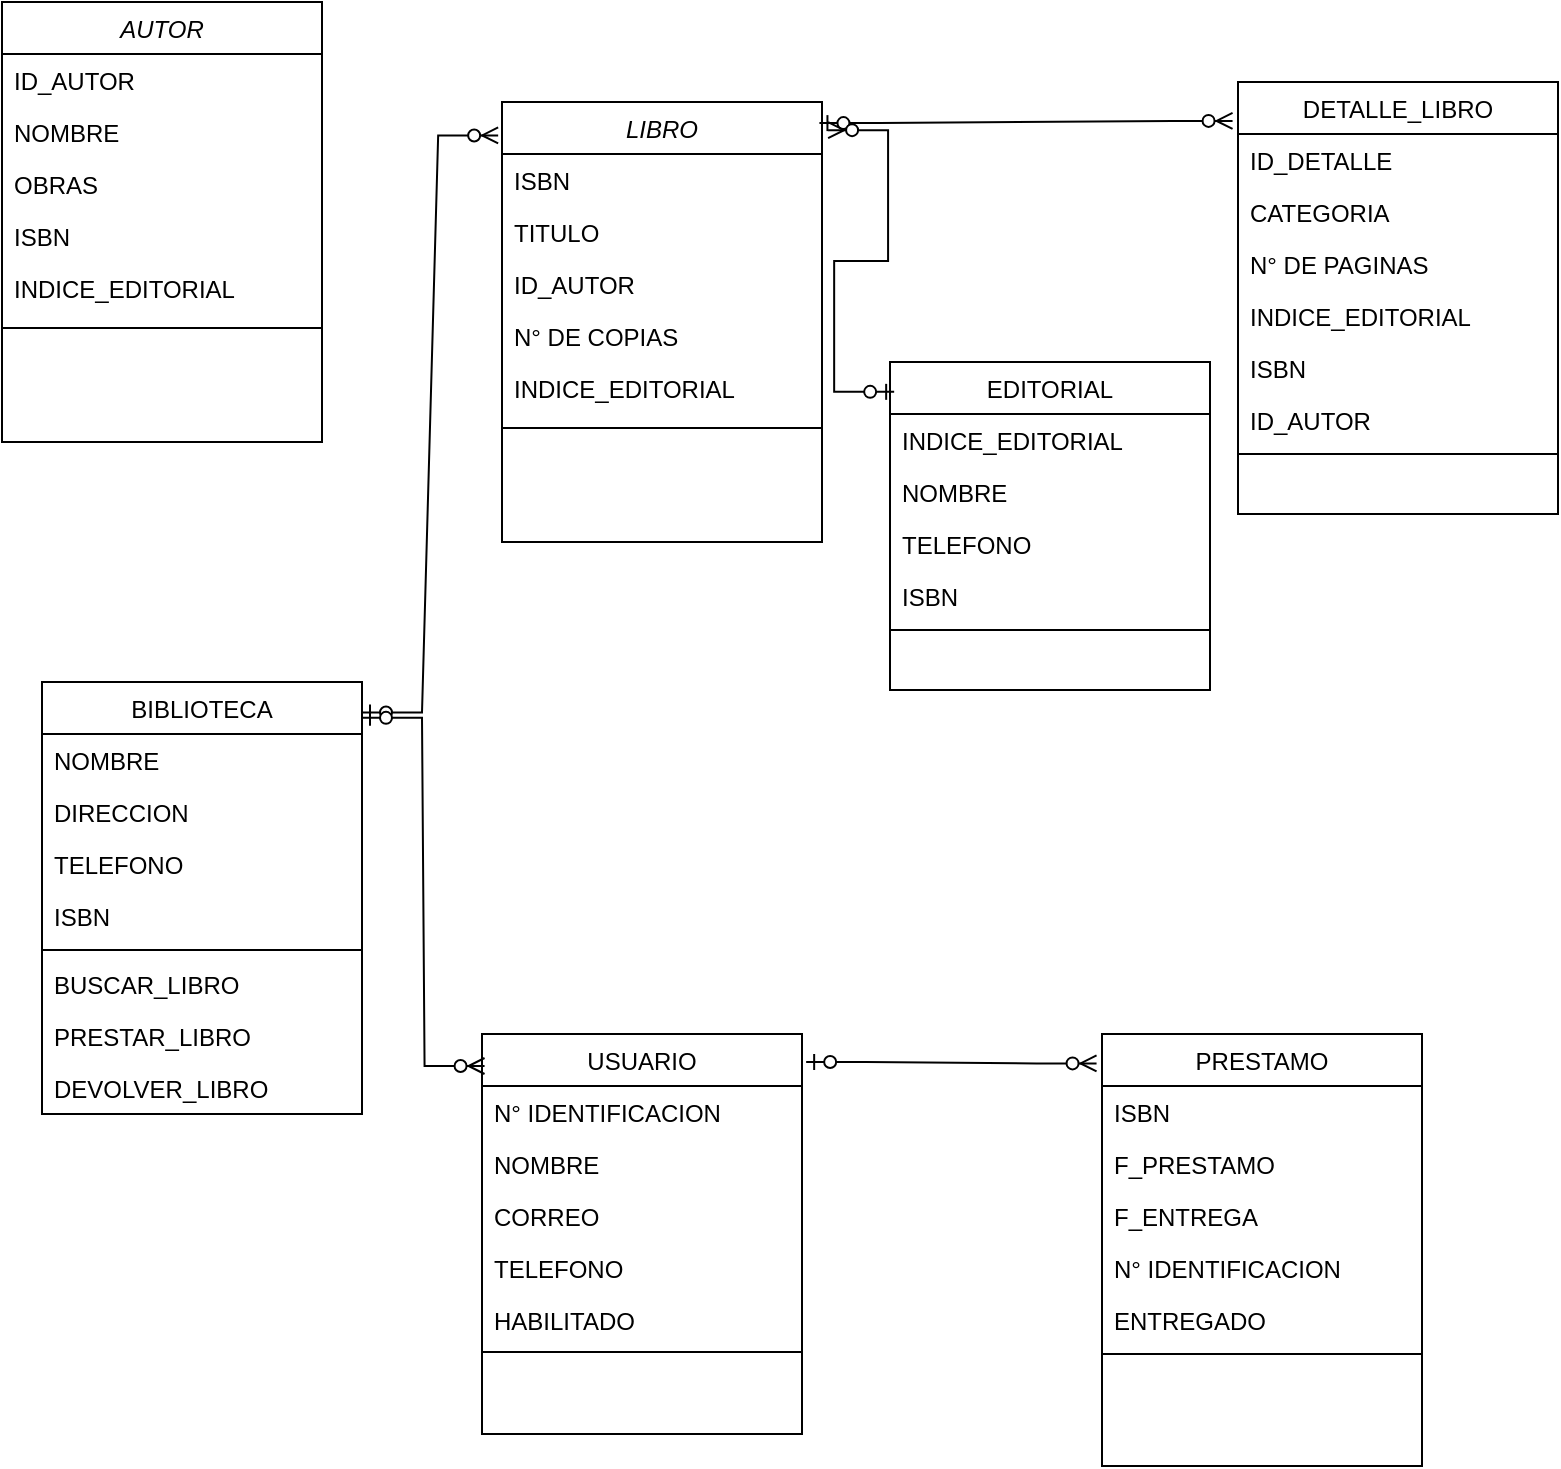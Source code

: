 <mxfile version="24.7.12">
  <diagram id="C5RBs43oDa-KdzZeNtuy" name="Page-1">
    <mxGraphModel dx="1511" dy="771" grid="1" gridSize="10" guides="1" tooltips="1" connect="1" arrows="1" fold="1" page="1" pageScale="1" pageWidth="827" pageHeight="1169" math="0" shadow="0">
      <root>
        <mxCell id="WIyWlLk6GJQsqaUBKTNV-0" />
        <mxCell id="WIyWlLk6GJQsqaUBKTNV-1" parent="WIyWlLk6GJQsqaUBKTNV-0" />
        <mxCell id="zkfFHV4jXpPFQw0GAbJ--0" value="LIBRO" style="swimlane;fontStyle=2;align=center;verticalAlign=top;childLayout=stackLayout;horizontal=1;startSize=26;horizontalStack=0;resizeParent=1;resizeLast=0;collapsible=1;marginBottom=0;rounded=0;shadow=0;strokeWidth=1;" parent="WIyWlLk6GJQsqaUBKTNV-1" vertex="1">
          <mxGeometry x="140" y="110" width="160" height="220" as="geometry">
            <mxRectangle x="230" y="140" width="160" height="26" as="alternateBounds" />
          </mxGeometry>
        </mxCell>
        <mxCell id="zkfFHV4jXpPFQw0GAbJ--1" value="ISBN" style="text;align=left;verticalAlign=top;spacingLeft=4;spacingRight=4;overflow=hidden;rotatable=0;points=[[0,0.5],[1,0.5]];portConstraint=eastwest;" parent="zkfFHV4jXpPFQw0GAbJ--0" vertex="1">
          <mxGeometry y="26" width="160" height="26" as="geometry" />
        </mxCell>
        <mxCell id="zkfFHV4jXpPFQw0GAbJ--2" value="TITULO" style="text;align=left;verticalAlign=top;spacingLeft=4;spacingRight=4;overflow=hidden;rotatable=0;points=[[0,0.5],[1,0.5]];portConstraint=eastwest;rounded=0;shadow=0;html=0;" parent="zkfFHV4jXpPFQw0GAbJ--0" vertex="1">
          <mxGeometry y="52" width="160" height="26" as="geometry" />
        </mxCell>
        <mxCell id="zkfFHV4jXpPFQw0GAbJ--3" value="ID_AUTOR" style="text;align=left;verticalAlign=top;spacingLeft=4;spacingRight=4;overflow=hidden;rotatable=0;points=[[0,0.5],[1,0.5]];portConstraint=eastwest;rounded=0;shadow=0;html=0;" parent="zkfFHV4jXpPFQw0GAbJ--0" vertex="1">
          <mxGeometry y="78" width="160" height="26" as="geometry" />
        </mxCell>
        <mxCell id="6iFR-kXp-lBKPRNwgdSn-1" value="N° DE COPIAS" style="text;align=left;verticalAlign=top;spacingLeft=4;spacingRight=4;overflow=hidden;rotatable=0;points=[[0,0.5],[1,0.5]];portConstraint=eastwest;" parent="zkfFHV4jXpPFQw0GAbJ--0" vertex="1">
          <mxGeometry y="104" width="160" height="26" as="geometry" />
        </mxCell>
        <mxCell id="A9JLBNqrMV9G3z9ipGB1-0" value="INDICE_EDITORIAL&#xa;" style="text;align=left;verticalAlign=top;spacingLeft=4;spacingRight=4;overflow=hidden;rotatable=0;points=[[0,0.5],[1,0.5]];portConstraint=eastwest;" vertex="1" parent="zkfFHV4jXpPFQw0GAbJ--0">
          <mxGeometry y="130" width="160" height="26" as="geometry" />
        </mxCell>
        <mxCell id="6iFR-kXp-lBKPRNwgdSn-0" value="" style="line;html=1;strokeWidth=1;align=left;verticalAlign=middle;spacingTop=-1;spacingLeft=3;spacingRight=3;rotatable=0;labelPosition=right;points=[];portConstraint=eastwest;" parent="zkfFHV4jXpPFQw0GAbJ--0" vertex="1">
          <mxGeometry y="156" width="160" height="14" as="geometry" />
        </mxCell>
        <mxCell id="zkfFHV4jXpPFQw0GAbJ--6" value="EDITORIAL" style="swimlane;fontStyle=0;align=center;verticalAlign=top;childLayout=stackLayout;horizontal=1;startSize=26;horizontalStack=0;resizeParent=1;resizeLast=0;collapsible=1;marginBottom=0;rounded=0;shadow=0;strokeWidth=1;" parent="WIyWlLk6GJQsqaUBKTNV-1" vertex="1">
          <mxGeometry x="334" y="240" width="160" height="164" as="geometry">
            <mxRectangle x="130" y="380" width="160" height="26" as="alternateBounds" />
          </mxGeometry>
        </mxCell>
        <mxCell id="zkfFHV4jXpPFQw0GAbJ--7" value="INDICE_EDITORIAL&#xa;" style="text;align=left;verticalAlign=top;spacingLeft=4;spacingRight=4;overflow=hidden;rotatable=0;points=[[0,0.5],[1,0.5]];portConstraint=eastwest;" parent="zkfFHV4jXpPFQw0GAbJ--6" vertex="1">
          <mxGeometry y="26" width="160" height="26" as="geometry" />
        </mxCell>
        <mxCell id="zkfFHV4jXpPFQw0GAbJ--8" value="NOMBRE" style="text;align=left;verticalAlign=top;spacingLeft=4;spacingRight=4;overflow=hidden;rotatable=0;points=[[0,0.5],[1,0.5]];portConstraint=eastwest;rounded=0;shadow=0;html=0;" parent="zkfFHV4jXpPFQw0GAbJ--6" vertex="1">
          <mxGeometry y="52" width="160" height="26" as="geometry" />
        </mxCell>
        <mxCell id="6iFR-kXp-lBKPRNwgdSn-2" value="TELEFONO" style="text;align=left;verticalAlign=top;spacingLeft=4;spacingRight=4;overflow=hidden;rotatable=0;points=[[0,0.5],[1,0.5]];portConstraint=eastwest;rounded=0;shadow=0;html=0;" parent="zkfFHV4jXpPFQw0GAbJ--6" vertex="1">
          <mxGeometry y="78" width="160" height="26" as="geometry" />
        </mxCell>
        <mxCell id="6iFR-kXp-lBKPRNwgdSn-20" value="ISBN" style="text;align=left;verticalAlign=top;spacingLeft=4;spacingRight=4;overflow=hidden;rotatable=0;points=[[0,0.5],[1,0.5]];portConstraint=eastwest;" parent="zkfFHV4jXpPFQw0GAbJ--6" vertex="1">
          <mxGeometry y="104" width="160" height="26" as="geometry" />
        </mxCell>
        <mxCell id="zkfFHV4jXpPFQw0GAbJ--9" value="" style="line;html=1;strokeWidth=1;align=left;verticalAlign=middle;spacingTop=-1;spacingLeft=3;spacingRight=3;rotatable=0;labelPosition=right;points=[];portConstraint=eastwest;" parent="zkfFHV4jXpPFQw0GAbJ--6" vertex="1">
          <mxGeometry y="130" width="160" height="8" as="geometry" />
        </mxCell>
        <mxCell id="zkfFHV4jXpPFQw0GAbJ--13" value="USUARIO" style="swimlane;fontStyle=0;align=center;verticalAlign=top;childLayout=stackLayout;horizontal=1;startSize=26;horizontalStack=0;resizeParent=1;resizeLast=0;collapsible=1;marginBottom=0;rounded=0;shadow=0;strokeWidth=1;" parent="WIyWlLk6GJQsqaUBKTNV-1" vertex="1">
          <mxGeometry x="130" y="576" width="160" height="200" as="geometry">
            <mxRectangle x="330" y="360" width="170" height="26" as="alternateBounds" />
          </mxGeometry>
        </mxCell>
        <mxCell id="zkfFHV4jXpPFQw0GAbJ--14" value="N° IDENTIFICACION" style="text;align=left;verticalAlign=top;spacingLeft=4;spacingRight=4;overflow=hidden;rotatable=0;points=[[0,0.5],[1,0.5]];portConstraint=eastwest;" parent="zkfFHV4jXpPFQw0GAbJ--13" vertex="1">
          <mxGeometry y="26" width="160" height="26" as="geometry" />
        </mxCell>
        <mxCell id="6iFR-kXp-lBKPRNwgdSn-4" value="NOMBRE" style="text;align=left;verticalAlign=top;spacingLeft=4;spacingRight=4;overflow=hidden;rotatable=0;points=[[0,0.5],[1,0.5]];portConstraint=eastwest;" parent="zkfFHV4jXpPFQw0GAbJ--13" vertex="1">
          <mxGeometry y="52" width="160" height="26" as="geometry" />
        </mxCell>
        <mxCell id="6iFR-kXp-lBKPRNwgdSn-5" value="CORREO" style="text;align=left;verticalAlign=top;spacingLeft=4;spacingRight=4;overflow=hidden;rotatable=0;points=[[0,0.5],[1,0.5]];portConstraint=eastwest;" parent="zkfFHV4jXpPFQw0GAbJ--13" vertex="1">
          <mxGeometry y="78" width="160" height="26" as="geometry" />
        </mxCell>
        <mxCell id="6iFR-kXp-lBKPRNwgdSn-6" value="TELEFONO" style="text;align=left;verticalAlign=top;spacingLeft=4;spacingRight=4;overflow=hidden;rotatable=0;points=[[0,0.5],[1,0.5]];portConstraint=eastwest;" parent="zkfFHV4jXpPFQw0GAbJ--13" vertex="1">
          <mxGeometry y="104" width="160" height="26" as="geometry" />
        </mxCell>
        <mxCell id="6iFR-kXp-lBKPRNwgdSn-13" value="HABILITADO" style="text;align=left;verticalAlign=top;spacingLeft=4;spacingRight=4;overflow=hidden;rotatable=0;points=[[0,0.5],[1,0.5]];portConstraint=eastwest;" parent="zkfFHV4jXpPFQw0GAbJ--13" vertex="1">
          <mxGeometry y="130" width="160" height="26" as="geometry" />
        </mxCell>
        <mxCell id="zkfFHV4jXpPFQw0GAbJ--15" value="" style="line;html=1;strokeWidth=1;align=left;verticalAlign=middle;spacingTop=-1;spacingLeft=3;spacingRight=3;rotatable=0;labelPosition=right;points=[];portConstraint=eastwest;" parent="zkfFHV4jXpPFQw0GAbJ--13" vertex="1">
          <mxGeometry y="156" width="160" height="6" as="geometry" />
        </mxCell>
        <mxCell id="zkfFHV4jXpPFQw0GAbJ--17" value="DETALLE_LIBRO" style="swimlane;fontStyle=0;align=center;verticalAlign=top;childLayout=stackLayout;horizontal=1;startSize=26;horizontalStack=0;resizeParent=1;resizeLast=0;collapsible=1;marginBottom=0;rounded=0;shadow=0;strokeWidth=1;" parent="WIyWlLk6GJQsqaUBKTNV-1" vertex="1">
          <mxGeometry x="508" y="100" width="160" height="216" as="geometry">
            <mxRectangle x="550" y="140" width="160" height="26" as="alternateBounds" />
          </mxGeometry>
        </mxCell>
        <mxCell id="zkfFHV4jXpPFQw0GAbJ--19" value="ID_DETALLE" style="text;align=left;verticalAlign=top;spacingLeft=4;spacingRight=4;overflow=hidden;rotatable=0;points=[[0,0.5],[1,0.5]];portConstraint=eastwest;rounded=0;shadow=0;html=0;" parent="zkfFHV4jXpPFQw0GAbJ--17" vertex="1">
          <mxGeometry y="26" width="160" height="26" as="geometry" />
        </mxCell>
        <mxCell id="A9JLBNqrMV9G3z9ipGB1-10" value="CATEGORIA" style="text;align=left;verticalAlign=top;spacingLeft=4;spacingRight=4;overflow=hidden;rotatable=0;points=[[0,0.5],[1,0.5]];portConstraint=eastwest;rounded=0;shadow=0;html=0;" vertex="1" parent="zkfFHV4jXpPFQw0GAbJ--17">
          <mxGeometry y="52" width="160" height="26" as="geometry" />
        </mxCell>
        <mxCell id="zkfFHV4jXpPFQw0GAbJ--20" value="N° DE PAGINAS" style="text;align=left;verticalAlign=top;spacingLeft=4;spacingRight=4;overflow=hidden;rotatable=0;points=[[0,0.5],[1,0.5]];portConstraint=eastwest;rounded=0;shadow=0;html=0;" parent="zkfFHV4jXpPFQw0GAbJ--17" vertex="1">
          <mxGeometry y="78" width="160" height="26" as="geometry" />
        </mxCell>
        <mxCell id="zkfFHV4jXpPFQw0GAbJ--21" value="INDICE_EDITORIAL" style="text;align=left;verticalAlign=top;spacingLeft=4;spacingRight=4;overflow=hidden;rotatable=0;points=[[0,0.5],[1,0.5]];portConstraint=eastwest;rounded=0;shadow=0;html=0;" parent="zkfFHV4jXpPFQw0GAbJ--17" vertex="1">
          <mxGeometry y="104" width="160" height="26" as="geometry" />
        </mxCell>
        <mxCell id="A9JLBNqrMV9G3z9ipGB1-17" value="ISBN" style="text;align=left;verticalAlign=top;spacingLeft=4;spacingRight=4;overflow=hidden;rotatable=0;points=[[0,0.5],[1,0.5]];portConstraint=eastwest;" vertex="1" parent="zkfFHV4jXpPFQw0GAbJ--17">
          <mxGeometry y="130" width="160" height="26" as="geometry" />
        </mxCell>
        <mxCell id="zkfFHV4jXpPFQw0GAbJ--18" value="ID_AUTOR" style="text;align=left;verticalAlign=top;spacingLeft=4;spacingRight=4;overflow=hidden;rotatable=0;points=[[0,0.5],[1,0.5]];portConstraint=eastwest;" parent="zkfFHV4jXpPFQw0GAbJ--17" vertex="1">
          <mxGeometry y="156" width="160" height="26" as="geometry" />
        </mxCell>
        <mxCell id="zkfFHV4jXpPFQw0GAbJ--23" value="" style="line;html=1;strokeWidth=1;align=left;verticalAlign=middle;spacingTop=-1;spacingLeft=3;spacingRight=3;rotatable=0;labelPosition=right;points=[];portConstraint=eastwest;" parent="zkfFHV4jXpPFQw0GAbJ--17" vertex="1">
          <mxGeometry y="182" width="160" height="8" as="geometry" />
        </mxCell>
        <mxCell id="6iFR-kXp-lBKPRNwgdSn-7" value="PRESTAMO" style="swimlane;fontStyle=0;align=center;verticalAlign=top;childLayout=stackLayout;horizontal=1;startSize=26;horizontalStack=0;resizeParent=1;resizeLast=0;collapsible=1;marginBottom=0;rounded=0;shadow=0;strokeWidth=1;" parent="WIyWlLk6GJQsqaUBKTNV-1" vertex="1">
          <mxGeometry x="440" y="576" width="160" height="216" as="geometry">
            <mxRectangle x="550" y="140" width="160" height="26" as="alternateBounds" />
          </mxGeometry>
        </mxCell>
        <mxCell id="6iFR-kXp-lBKPRNwgdSn-8" value="ISBN" style="text;align=left;verticalAlign=top;spacingLeft=4;spacingRight=4;overflow=hidden;rotatable=0;points=[[0,0.5],[1,0.5]];portConstraint=eastwest;" parent="6iFR-kXp-lBKPRNwgdSn-7" vertex="1">
          <mxGeometry y="26" width="160" height="26" as="geometry" />
        </mxCell>
        <mxCell id="6iFR-kXp-lBKPRNwgdSn-9" value="F_PRESTAMO" style="text;align=left;verticalAlign=top;spacingLeft=4;spacingRight=4;overflow=hidden;rotatable=0;points=[[0,0.5],[1,0.5]];portConstraint=eastwest;rounded=0;shadow=0;html=0;" parent="6iFR-kXp-lBKPRNwgdSn-7" vertex="1">
          <mxGeometry y="52" width="160" height="26" as="geometry" />
        </mxCell>
        <mxCell id="6iFR-kXp-lBKPRNwgdSn-23" value="F_ENTREGA" style="text;align=left;verticalAlign=top;spacingLeft=4;spacingRight=4;overflow=hidden;rotatable=0;points=[[0,0.5],[1,0.5]];portConstraint=eastwest;rounded=0;shadow=0;html=0;" parent="6iFR-kXp-lBKPRNwgdSn-7" vertex="1">
          <mxGeometry y="78" width="160" height="26" as="geometry" />
        </mxCell>
        <mxCell id="6iFR-kXp-lBKPRNwgdSn-10" value="N° IDENTIFICACION" style="text;align=left;verticalAlign=top;spacingLeft=4;spacingRight=4;overflow=hidden;rotatable=0;points=[[0,0.5],[1,0.5]];portConstraint=eastwest;rounded=0;shadow=0;html=0;" parent="6iFR-kXp-lBKPRNwgdSn-7" vertex="1">
          <mxGeometry y="104" width="160" height="26" as="geometry" />
        </mxCell>
        <mxCell id="6iFR-kXp-lBKPRNwgdSn-21" value="ENTREGADO" style="text;align=left;verticalAlign=top;spacingLeft=4;spacingRight=4;overflow=hidden;rotatable=0;points=[[0,0.5],[1,0.5]];portConstraint=eastwest;rounded=0;shadow=0;html=0;" parent="6iFR-kXp-lBKPRNwgdSn-7" vertex="1">
          <mxGeometry y="130" width="160" height="26" as="geometry" />
        </mxCell>
        <mxCell id="6iFR-kXp-lBKPRNwgdSn-12" value="" style="line;html=1;strokeWidth=1;align=left;verticalAlign=middle;spacingTop=-1;spacingLeft=3;spacingRight=3;rotatable=0;labelPosition=right;points=[];portConstraint=eastwest;" parent="6iFR-kXp-lBKPRNwgdSn-7" vertex="1">
          <mxGeometry y="156" width="160" height="8" as="geometry" />
        </mxCell>
        <mxCell id="6iFR-kXp-lBKPRNwgdSn-14" value="BIBLIOTECA" style="swimlane;fontStyle=0;align=center;verticalAlign=top;childLayout=stackLayout;horizontal=1;startSize=26;horizontalStack=0;resizeParent=1;resizeLast=0;collapsible=1;marginBottom=0;rounded=0;shadow=0;strokeWidth=1;" parent="WIyWlLk6GJQsqaUBKTNV-1" vertex="1">
          <mxGeometry x="-90" y="400" width="160" height="216" as="geometry">
            <mxRectangle x="130" y="380" width="160" height="26" as="alternateBounds" />
          </mxGeometry>
        </mxCell>
        <mxCell id="6iFR-kXp-lBKPRNwgdSn-15" value="NOMBRE" style="text;align=left;verticalAlign=top;spacingLeft=4;spacingRight=4;overflow=hidden;rotatable=0;points=[[0,0.5],[1,0.5]];portConstraint=eastwest;" parent="6iFR-kXp-lBKPRNwgdSn-14" vertex="1">
          <mxGeometry y="26" width="160" height="26" as="geometry" />
        </mxCell>
        <mxCell id="6iFR-kXp-lBKPRNwgdSn-16" value="DIRECCION" style="text;align=left;verticalAlign=top;spacingLeft=4;spacingRight=4;overflow=hidden;rotatable=0;points=[[0,0.5],[1,0.5]];portConstraint=eastwest;rounded=0;shadow=0;html=0;" parent="6iFR-kXp-lBKPRNwgdSn-14" vertex="1">
          <mxGeometry y="52" width="160" height="26" as="geometry" />
        </mxCell>
        <mxCell id="6iFR-kXp-lBKPRNwgdSn-17" value="TELEFONO" style="text;align=left;verticalAlign=top;spacingLeft=4;spacingRight=4;overflow=hidden;rotatable=0;points=[[0,0.5],[1,0.5]];portConstraint=eastwest;rounded=0;shadow=0;html=0;" parent="6iFR-kXp-lBKPRNwgdSn-14" vertex="1">
          <mxGeometry y="78" width="160" height="26" as="geometry" />
        </mxCell>
        <mxCell id="6iFR-kXp-lBKPRNwgdSn-19" value="ISBN" style="text;align=left;verticalAlign=top;spacingLeft=4;spacingRight=4;overflow=hidden;rotatable=0;points=[[0,0.5],[1,0.5]];portConstraint=eastwest;rounded=0;shadow=0;html=0;" parent="6iFR-kXp-lBKPRNwgdSn-14" vertex="1">
          <mxGeometry y="104" width="160" height="26" as="geometry" />
        </mxCell>
        <mxCell id="6iFR-kXp-lBKPRNwgdSn-18" value="" style="line;html=1;strokeWidth=1;align=left;verticalAlign=middle;spacingTop=-1;spacingLeft=3;spacingRight=3;rotatable=0;labelPosition=right;points=[];portConstraint=eastwest;" parent="6iFR-kXp-lBKPRNwgdSn-14" vertex="1">
          <mxGeometry y="130" width="160" height="8" as="geometry" />
        </mxCell>
        <mxCell id="6iFR-kXp-lBKPRNwgdSn-25" value="BUSCAR_LIBRO" style="text;align=left;verticalAlign=top;spacingLeft=4;spacingRight=4;overflow=hidden;rotatable=0;points=[[0,0.5],[1,0.5]];portConstraint=eastwest;rounded=0;shadow=0;html=0;" parent="6iFR-kXp-lBKPRNwgdSn-14" vertex="1">
          <mxGeometry y="138" width="160" height="26" as="geometry" />
        </mxCell>
        <mxCell id="6iFR-kXp-lBKPRNwgdSn-26" value="PRESTAR_LIBRO" style="text;align=left;verticalAlign=top;spacingLeft=4;spacingRight=4;overflow=hidden;rotatable=0;points=[[0,0.5],[1,0.5]];portConstraint=eastwest;rounded=0;shadow=0;html=0;" parent="6iFR-kXp-lBKPRNwgdSn-14" vertex="1">
          <mxGeometry y="164" width="160" height="26" as="geometry" />
        </mxCell>
        <mxCell id="6iFR-kXp-lBKPRNwgdSn-27" value="DEVOLVER_LIBRO" style="text;align=left;verticalAlign=top;spacingLeft=4;spacingRight=4;overflow=hidden;rotatable=0;points=[[0,0.5],[1,0.5]];portConstraint=eastwest;rounded=0;shadow=0;html=0;" parent="6iFR-kXp-lBKPRNwgdSn-14" vertex="1">
          <mxGeometry y="190" width="160" height="26" as="geometry" />
        </mxCell>
        <mxCell id="yEjRZ6Jdw5GLu4ns34Ez-0" value="" style="edgeStyle=entityRelationEdgeStyle;fontSize=12;html=1;endArrow=ERzeroToMany;startArrow=ERzeroToOne;rounded=0;entryX=-0.012;entryY=0.076;entryDx=0;entryDy=0;entryPerimeter=0;" parent="WIyWlLk6GJQsqaUBKTNV-1" target="zkfFHV4jXpPFQw0GAbJ--0" edge="1">
          <mxGeometry width="100" height="100" relative="1" as="geometry">
            <mxPoint x="70" y="415.26" as="sourcePoint" />
            <mxPoint x="218.08" y="210" as="targetPoint" />
          </mxGeometry>
        </mxCell>
        <mxCell id="yEjRZ6Jdw5GLu4ns34Ez-2" value="" style="edgeStyle=entityRelationEdgeStyle;fontSize=12;html=1;endArrow=ERzeroToMany;startArrow=ERzeroToOne;rounded=0;entryX=0.008;entryY=0.08;entryDx=0;entryDy=0;entryPerimeter=0;exitX=1;exitY=0.083;exitDx=0;exitDy=0;exitPerimeter=0;" parent="WIyWlLk6GJQsqaUBKTNV-1" source="6iFR-kXp-lBKPRNwgdSn-14" target="zkfFHV4jXpPFQw0GAbJ--13" edge="1">
          <mxGeometry width="100" height="100" relative="1" as="geometry">
            <mxPoint x="60" y="468.144" as="sourcePoint" />
            <mxPoint x="326.08" y="516" as="targetPoint" />
            <Array as="points">
              <mxPoint x="190" y="505.4" />
              <mxPoint x="180" y="625.4" />
            </Array>
          </mxGeometry>
        </mxCell>
        <mxCell id="yEjRZ6Jdw5GLu4ns34Ez-3" value="" style="edgeStyle=entityRelationEdgeStyle;fontSize=12;html=1;endArrow=ERzeroToMany;startArrow=ERzeroToOne;rounded=0;entryX=-0.017;entryY=0.068;entryDx=0;entryDy=0;entryPerimeter=0;exitX=1.013;exitY=0.07;exitDx=0;exitDy=0;exitPerimeter=0;" parent="WIyWlLk6GJQsqaUBKTNV-1" source="zkfFHV4jXpPFQw0GAbJ--13" target="6iFR-kXp-lBKPRNwgdSn-7" edge="1">
          <mxGeometry width="100" height="100" relative="1" as="geometry">
            <mxPoint x="290" y="589" as="sourcePoint" />
            <mxPoint x="351" y="763" as="targetPoint" />
            <Array as="points">
              <mxPoint x="300" y="580" />
              <mxPoint x="410" y="676.4" />
              <mxPoint x="400" y="796.4" />
            </Array>
          </mxGeometry>
        </mxCell>
        <mxCell id="yEjRZ6Jdw5GLu4ns34Ez-4" value="" style="edgeStyle=entityRelationEdgeStyle;fontSize=12;html=1;endArrow=ERzeroToMany;startArrow=ERzeroToOne;rounded=0;entryX=-0.017;entryY=0.09;entryDx=0;entryDy=0;entryPerimeter=0;exitX=0.992;exitY=0.048;exitDx=0;exitDy=0;exitPerimeter=0;" parent="WIyWlLk6GJQsqaUBKTNV-1" source="zkfFHV4jXpPFQw0GAbJ--0" target="zkfFHV4jXpPFQw0GAbJ--17" edge="1">
          <mxGeometry width="100" height="100" relative="1" as="geometry">
            <mxPoint x="390" y="130" as="sourcePoint" />
            <mxPoint x="322" y="388" as="targetPoint" />
            <Array as="points">
              <mxPoint x="480" y="100" />
            </Array>
          </mxGeometry>
        </mxCell>
        <mxCell id="A9JLBNqrMV9G3z9ipGB1-1" value="AUTOR" style="swimlane;fontStyle=2;align=center;verticalAlign=top;childLayout=stackLayout;horizontal=1;startSize=26;horizontalStack=0;resizeParent=1;resizeLast=0;collapsible=1;marginBottom=0;rounded=0;shadow=0;strokeWidth=1;" vertex="1" parent="WIyWlLk6GJQsqaUBKTNV-1">
          <mxGeometry x="-110" y="60" width="160" height="220" as="geometry">
            <mxRectangle x="230" y="140" width="160" height="26" as="alternateBounds" />
          </mxGeometry>
        </mxCell>
        <mxCell id="A9JLBNqrMV9G3z9ipGB1-2" value="ID_AUTOR" style="text;align=left;verticalAlign=top;spacingLeft=4;spacingRight=4;overflow=hidden;rotatable=0;points=[[0,0.5],[1,0.5]];portConstraint=eastwest;" vertex="1" parent="A9JLBNqrMV9G3z9ipGB1-1">
          <mxGeometry y="26" width="160" height="26" as="geometry" />
        </mxCell>
        <mxCell id="A9JLBNqrMV9G3z9ipGB1-3" value="NOMBRE" style="text;align=left;verticalAlign=top;spacingLeft=4;spacingRight=4;overflow=hidden;rotatable=0;points=[[0,0.5],[1,0.5]];portConstraint=eastwest;rounded=0;shadow=0;html=0;" vertex="1" parent="A9JLBNqrMV9G3z9ipGB1-1">
          <mxGeometry y="52" width="160" height="26" as="geometry" />
        </mxCell>
        <mxCell id="A9JLBNqrMV9G3z9ipGB1-4" value="OBRAS" style="text;align=left;verticalAlign=top;spacingLeft=4;spacingRight=4;overflow=hidden;rotatable=0;points=[[0,0.5],[1,0.5]];portConstraint=eastwest;rounded=0;shadow=0;html=0;" vertex="1" parent="A9JLBNqrMV9G3z9ipGB1-1">
          <mxGeometry y="78" width="160" height="26" as="geometry" />
        </mxCell>
        <mxCell id="A9JLBNqrMV9G3z9ipGB1-8" value="ISBN" style="text;align=left;verticalAlign=top;spacingLeft=4;spacingRight=4;overflow=hidden;rotatable=0;points=[[0,0.5],[1,0.5]];portConstraint=eastwest;rounded=0;shadow=0;html=0;" vertex="1" parent="A9JLBNqrMV9G3z9ipGB1-1">
          <mxGeometry y="104" width="160" height="26" as="geometry" />
        </mxCell>
        <mxCell id="A9JLBNqrMV9G3z9ipGB1-11" value="INDICE_EDITORIAL" style="text;align=left;verticalAlign=top;spacingLeft=4;spacingRight=4;overflow=hidden;rotatable=0;points=[[0,0.5],[1,0.5]];portConstraint=eastwest;rounded=0;shadow=0;html=0;" vertex="1" parent="A9JLBNqrMV9G3z9ipGB1-1">
          <mxGeometry y="130" width="160" height="26" as="geometry" />
        </mxCell>
        <mxCell id="A9JLBNqrMV9G3z9ipGB1-7" value="" style="line;html=1;strokeWidth=1;align=left;verticalAlign=middle;spacingTop=-1;spacingLeft=3;spacingRight=3;rotatable=0;labelPosition=right;points=[];portConstraint=eastwest;" vertex="1" parent="A9JLBNqrMV9G3z9ipGB1-1">
          <mxGeometry y="156" width="160" height="14" as="geometry" />
        </mxCell>
        <mxCell id="A9JLBNqrMV9G3z9ipGB1-15" value="" style="edgeStyle=entityRelationEdgeStyle;fontSize=12;html=1;endArrow=ERzeroToMany;startArrow=ERzeroToOne;rounded=0;exitX=0.013;exitY=0.091;exitDx=0;exitDy=0;exitPerimeter=0;entryX=1.019;entryY=0.064;entryDx=0;entryDy=0;entryPerimeter=0;" edge="1" parent="WIyWlLk6GJQsqaUBKTNV-1" source="zkfFHV4jXpPFQw0GAbJ--6" target="zkfFHV4jXpPFQw0GAbJ--0">
          <mxGeometry width="100" height="100" relative="1" as="geometry">
            <mxPoint x="466" y="260" as="sourcePoint" />
            <mxPoint x="270" y="120" as="targetPoint" />
            <Array as="points">
              <mxPoint x="460" y="120" />
              <mxPoint x="310" y="220" />
              <mxPoint x="340" y="190" />
              <mxPoint x="450" y="290" />
            </Array>
          </mxGeometry>
        </mxCell>
      </root>
    </mxGraphModel>
  </diagram>
</mxfile>

